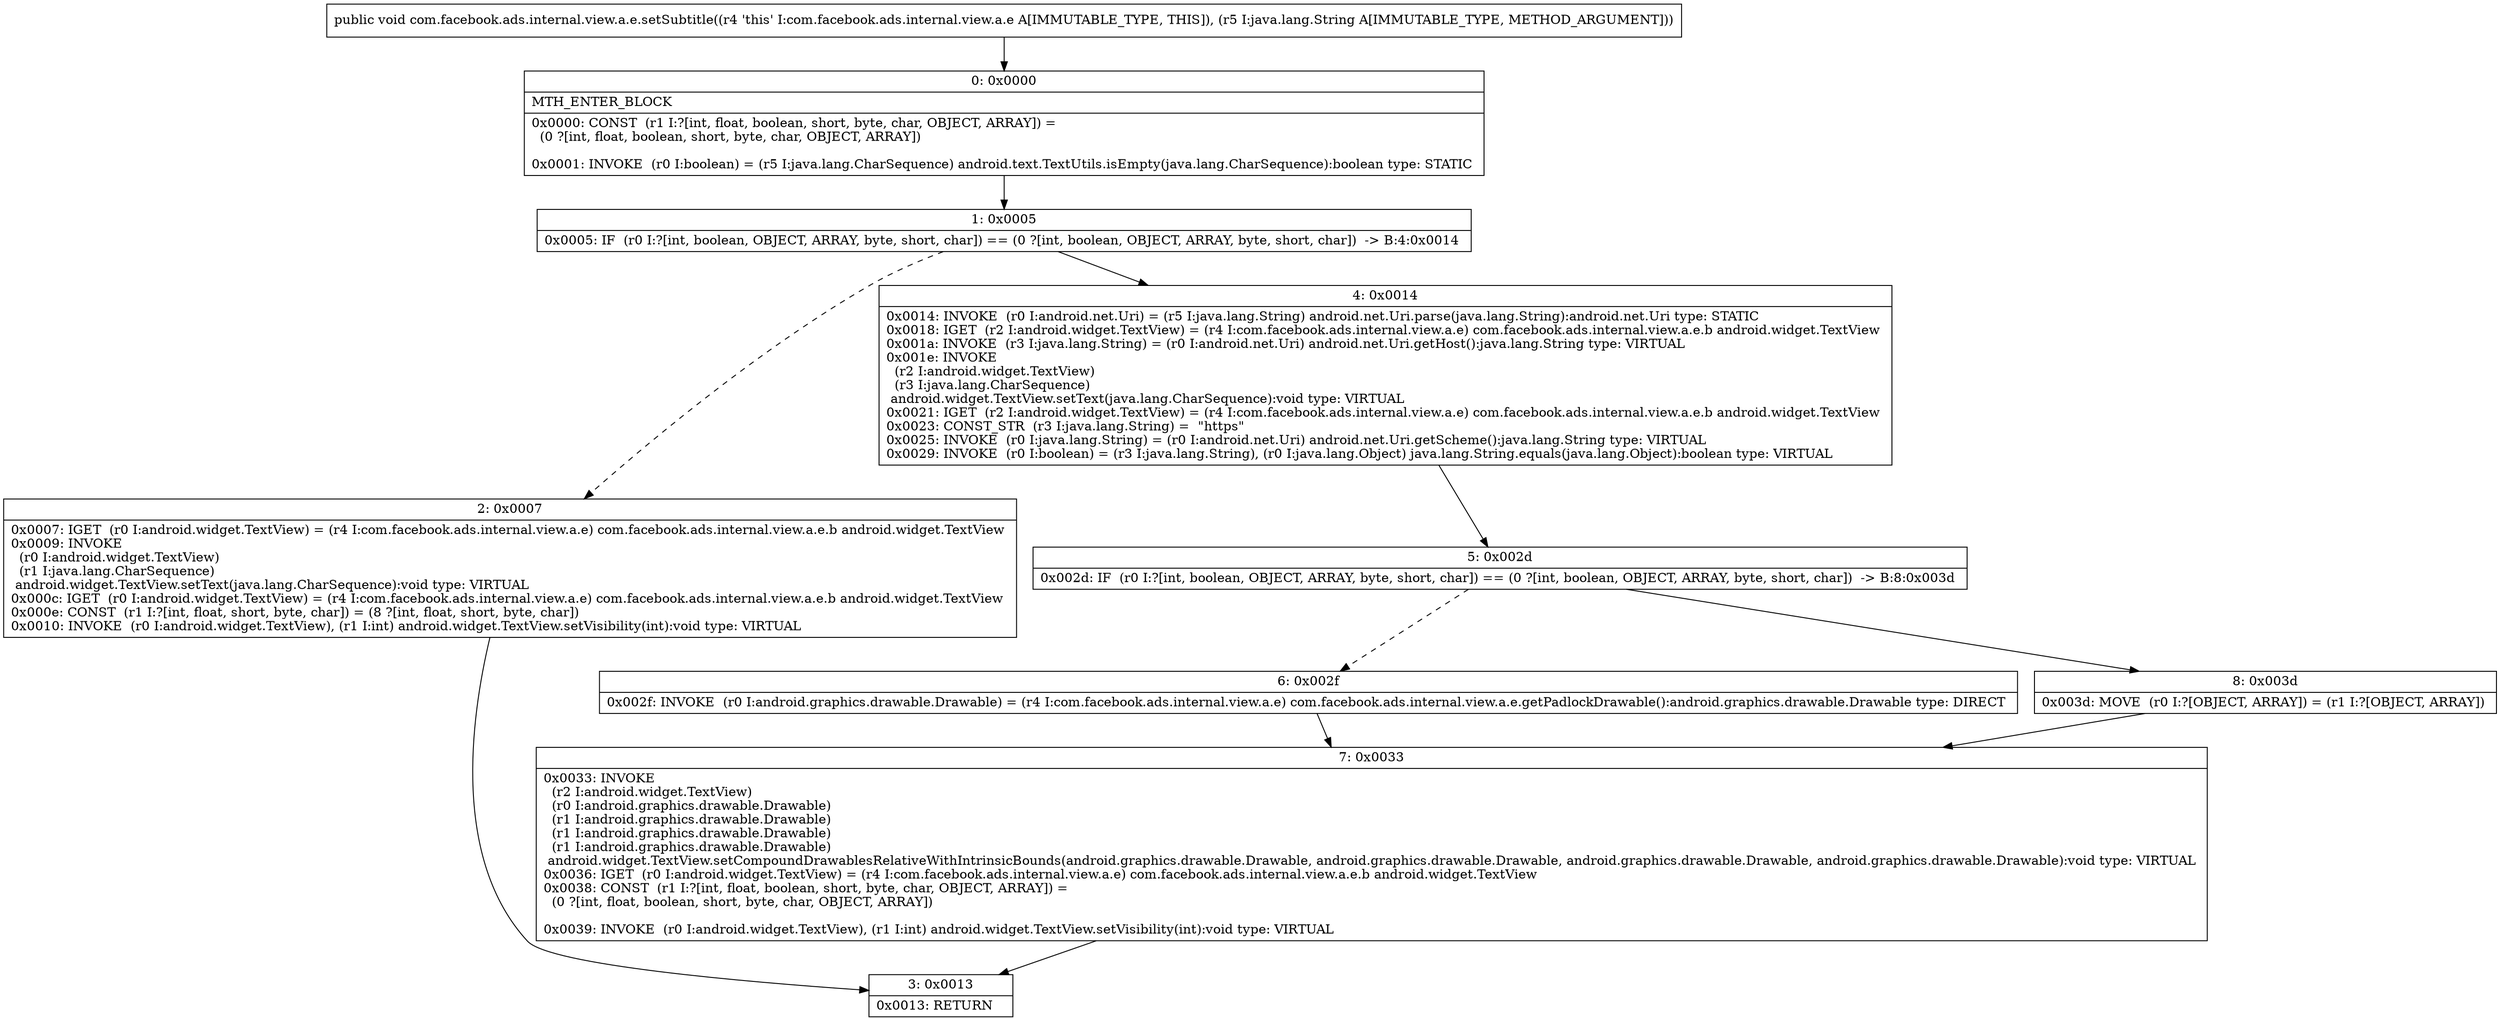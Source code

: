 digraph "CFG forcom.facebook.ads.internal.view.a.e.setSubtitle(Ljava\/lang\/String;)V" {
Node_0 [shape=record,label="{0\:\ 0x0000|MTH_ENTER_BLOCK\l|0x0000: CONST  (r1 I:?[int, float, boolean, short, byte, char, OBJECT, ARRAY]) = \l  (0 ?[int, float, boolean, short, byte, char, OBJECT, ARRAY])\l \l0x0001: INVOKE  (r0 I:boolean) = (r5 I:java.lang.CharSequence) android.text.TextUtils.isEmpty(java.lang.CharSequence):boolean type: STATIC \l}"];
Node_1 [shape=record,label="{1\:\ 0x0005|0x0005: IF  (r0 I:?[int, boolean, OBJECT, ARRAY, byte, short, char]) == (0 ?[int, boolean, OBJECT, ARRAY, byte, short, char])  \-\> B:4:0x0014 \l}"];
Node_2 [shape=record,label="{2\:\ 0x0007|0x0007: IGET  (r0 I:android.widget.TextView) = (r4 I:com.facebook.ads.internal.view.a.e) com.facebook.ads.internal.view.a.e.b android.widget.TextView \l0x0009: INVOKE  \l  (r0 I:android.widget.TextView)\l  (r1 I:java.lang.CharSequence)\l android.widget.TextView.setText(java.lang.CharSequence):void type: VIRTUAL \l0x000c: IGET  (r0 I:android.widget.TextView) = (r4 I:com.facebook.ads.internal.view.a.e) com.facebook.ads.internal.view.a.e.b android.widget.TextView \l0x000e: CONST  (r1 I:?[int, float, short, byte, char]) = (8 ?[int, float, short, byte, char]) \l0x0010: INVOKE  (r0 I:android.widget.TextView), (r1 I:int) android.widget.TextView.setVisibility(int):void type: VIRTUAL \l}"];
Node_3 [shape=record,label="{3\:\ 0x0013|0x0013: RETURN   \l}"];
Node_4 [shape=record,label="{4\:\ 0x0014|0x0014: INVOKE  (r0 I:android.net.Uri) = (r5 I:java.lang.String) android.net.Uri.parse(java.lang.String):android.net.Uri type: STATIC \l0x0018: IGET  (r2 I:android.widget.TextView) = (r4 I:com.facebook.ads.internal.view.a.e) com.facebook.ads.internal.view.a.e.b android.widget.TextView \l0x001a: INVOKE  (r3 I:java.lang.String) = (r0 I:android.net.Uri) android.net.Uri.getHost():java.lang.String type: VIRTUAL \l0x001e: INVOKE  \l  (r2 I:android.widget.TextView)\l  (r3 I:java.lang.CharSequence)\l android.widget.TextView.setText(java.lang.CharSequence):void type: VIRTUAL \l0x0021: IGET  (r2 I:android.widget.TextView) = (r4 I:com.facebook.ads.internal.view.a.e) com.facebook.ads.internal.view.a.e.b android.widget.TextView \l0x0023: CONST_STR  (r3 I:java.lang.String) =  \"https\" \l0x0025: INVOKE  (r0 I:java.lang.String) = (r0 I:android.net.Uri) android.net.Uri.getScheme():java.lang.String type: VIRTUAL \l0x0029: INVOKE  (r0 I:boolean) = (r3 I:java.lang.String), (r0 I:java.lang.Object) java.lang.String.equals(java.lang.Object):boolean type: VIRTUAL \l}"];
Node_5 [shape=record,label="{5\:\ 0x002d|0x002d: IF  (r0 I:?[int, boolean, OBJECT, ARRAY, byte, short, char]) == (0 ?[int, boolean, OBJECT, ARRAY, byte, short, char])  \-\> B:8:0x003d \l}"];
Node_6 [shape=record,label="{6\:\ 0x002f|0x002f: INVOKE  (r0 I:android.graphics.drawable.Drawable) = (r4 I:com.facebook.ads.internal.view.a.e) com.facebook.ads.internal.view.a.e.getPadlockDrawable():android.graphics.drawable.Drawable type: DIRECT \l}"];
Node_7 [shape=record,label="{7\:\ 0x0033|0x0033: INVOKE  \l  (r2 I:android.widget.TextView)\l  (r0 I:android.graphics.drawable.Drawable)\l  (r1 I:android.graphics.drawable.Drawable)\l  (r1 I:android.graphics.drawable.Drawable)\l  (r1 I:android.graphics.drawable.Drawable)\l android.widget.TextView.setCompoundDrawablesRelativeWithIntrinsicBounds(android.graphics.drawable.Drawable, android.graphics.drawable.Drawable, android.graphics.drawable.Drawable, android.graphics.drawable.Drawable):void type: VIRTUAL \l0x0036: IGET  (r0 I:android.widget.TextView) = (r4 I:com.facebook.ads.internal.view.a.e) com.facebook.ads.internal.view.a.e.b android.widget.TextView \l0x0038: CONST  (r1 I:?[int, float, boolean, short, byte, char, OBJECT, ARRAY]) = \l  (0 ?[int, float, boolean, short, byte, char, OBJECT, ARRAY])\l \l0x0039: INVOKE  (r0 I:android.widget.TextView), (r1 I:int) android.widget.TextView.setVisibility(int):void type: VIRTUAL \l}"];
Node_8 [shape=record,label="{8\:\ 0x003d|0x003d: MOVE  (r0 I:?[OBJECT, ARRAY]) = (r1 I:?[OBJECT, ARRAY]) \l}"];
MethodNode[shape=record,label="{public void com.facebook.ads.internal.view.a.e.setSubtitle((r4 'this' I:com.facebook.ads.internal.view.a.e A[IMMUTABLE_TYPE, THIS]), (r5 I:java.lang.String A[IMMUTABLE_TYPE, METHOD_ARGUMENT])) }"];
MethodNode -> Node_0;
Node_0 -> Node_1;
Node_1 -> Node_2[style=dashed];
Node_1 -> Node_4;
Node_2 -> Node_3;
Node_4 -> Node_5;
Node_5 -> Node_6[style=dashed];
Node_5 -> Node_8;
Node_6 -> Node_7;
Node_7 -> Node_3;
Node_8 -> Node_7;
}

